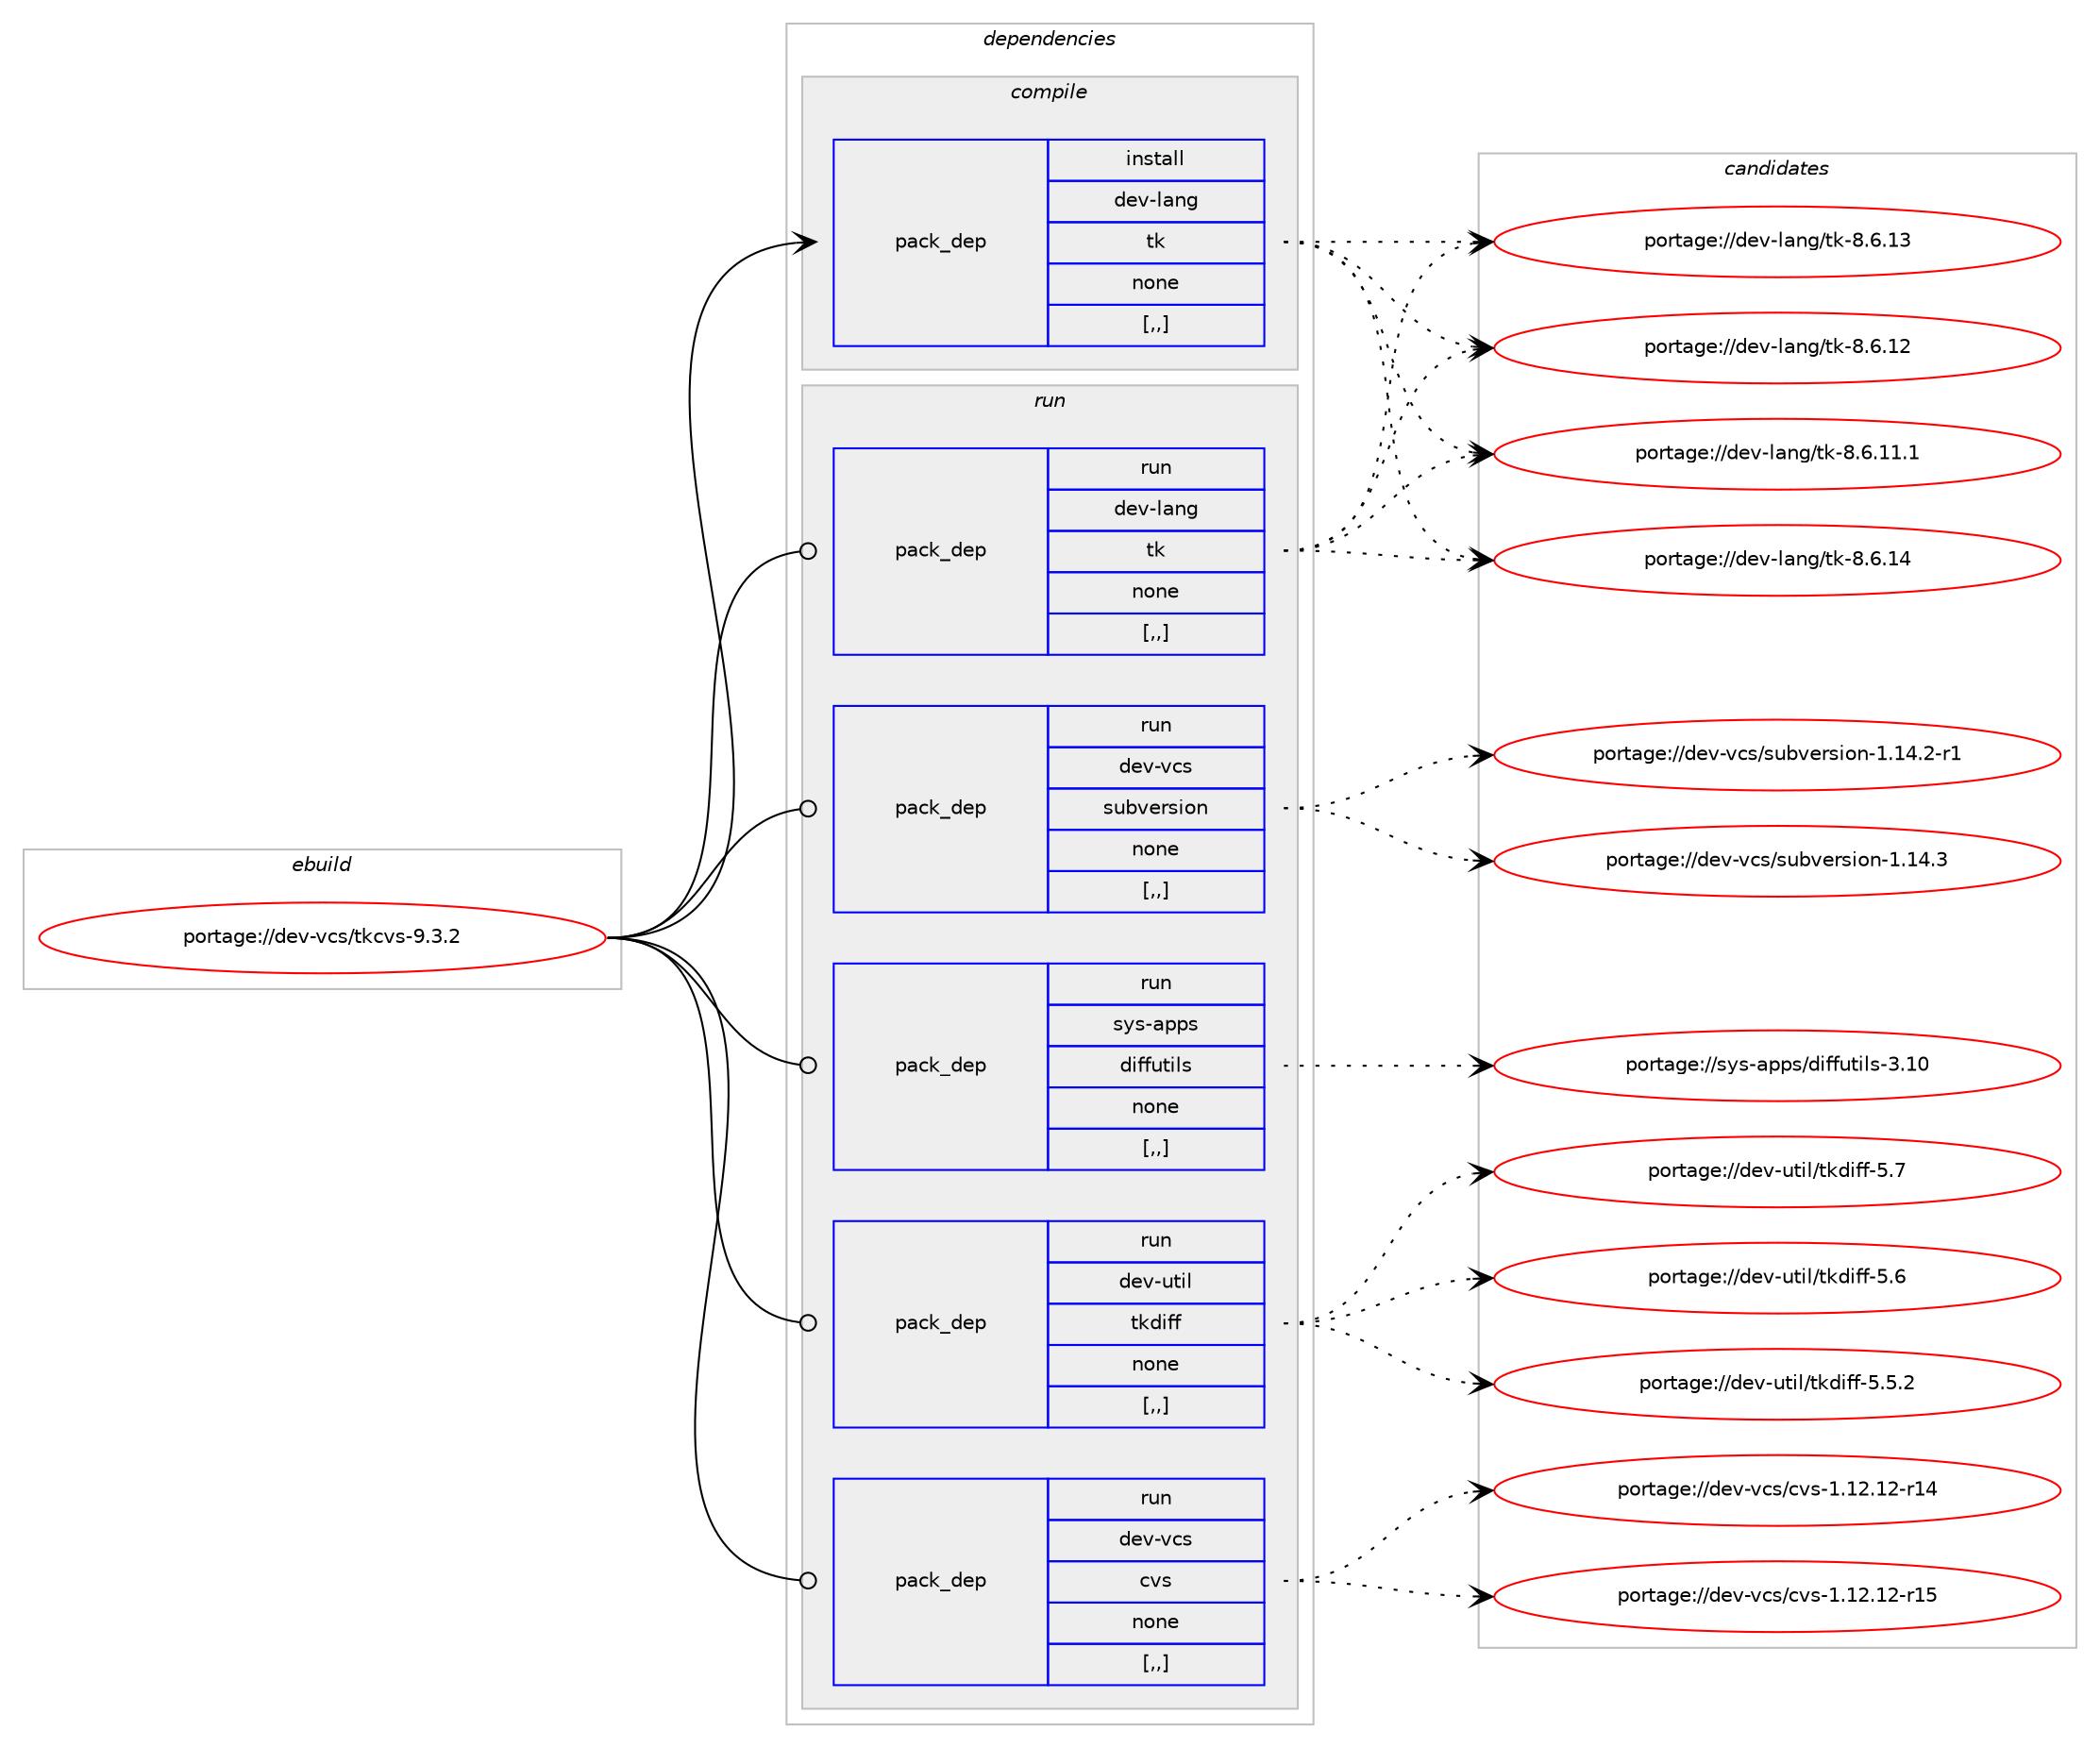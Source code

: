 digraph prolog {

# *************
# Graph options
# *************

newrank=true;
concentrate=true;
compound=true;
graph [rankdir=LR,fontname=Helvetica,fontsize=10,ranksep=1.5];#, ranksep=2.5, nodesep=0.2];
edge  [arrowhead=vee];
node  [fontname=Helvetica,fontsize=10];

# **********
# The ebuild
# **********

subgraph cluster_leftcol {
color=gray;
label=<<i>ebuild</i>>;
id [label="portage://dev-vcs/tkcvs-9.3.2", color=red, width=4, href="../dev-vcs/tkcvs-9.3.2.svg"];
}

# ****************
# The dependencies
# ****************

subgraph cluster_midcol {
color=gray;
label=<<i>dependencies</i>>;
subgraph cluster_compile {
fillcolor="#eeeeee";
style=filled;
label=<<i>compile</i>>;
subgraph pack521011 {
dependency720204 [label=<<TABLE BORDER="0" CELLBORDER="1" CELLSPACING="0" CELLPADDING="4" WIDTH="220"><TR><TD ROWSPAN="6" CELLPADDING="30">pack_dep</TD></TR><TR><TD WIDTH="110">install</TD></TR><TR><TD>dev-lang</TD></TR><TR><TD>tk</TD></TR><TR><TD>none</TD></TR><TR><TD>[,,]</TD></TR></TABLE>>, shape=none, color=blue];
}
id:e -> dependency720204:w [weight=20,style="solid",arrowhead="vee"];
}
subgraph cluster_compileandrun {
fillcolor="#eeeeee";
style=filled;
label=<<i>compile and run</i>>;
}
subgraph cluster_run {
fillcolor="#eeeeee";
style=filled;
label=<<i>run</i>>;
subgraph pack521012 {
dependency720205 [label=<<TABLE BORDER="0" CELLBORDER="1" CELLSPACING="0" CELLPADDING="4" WIDTH="220"><TR><TD ROWSPAN="6" CELLPADDING="30">pack_dep</TD></TR><TR><TD WIDTH="110">run</TD></TR><TR><TD>dev-lang</TD></TR><TR><TD>tk</TD></TR><TR><TD>none</TD></TR><TR><TD>[,,]</TD></TR></TABLE>>, shape=none, color=blue];
}
id:e -> dependency720205:w [weight=20,style="solid",arrowhead="odot"];
subgraph pack521013 {
dependency720206 [label=<<TABLE BORDER="0" CELLBORDER="1" CELLSPACING="0" CELLPADDING="4" WIDTH="220"><TR><TD ROWSPAN="6" CELLPADDING="30">pack_dep</TD></TR><TR><TD WIDTH="110">run</TD></TR><TR><TD>dev-util</TD></TR><TR><TD>tkdiff</TD></TR><TR><TD>none</TD></TR><TR><TD>[,,]</TD></TR></TABLE>>, shape=none, color=blue];
}
id:e -> dependency720206:w [weight=20,style="solid",arrowhead="odot"];
subgraph pack521014 {
dependency720207 [label=<<TABLE BORDER="0" CELLBORDER="1" CELLSPACING="0" CELLPADDING="4" WIDTH="220"><TR><TD ROWSPAN="6" CELLPADDING="30">pack_dep</TD></TR><TR><TD WIDTH="110">run</TD></TR><TR><TD>dev-vcs</TD></TR><TR><TD>cvs</TD></TR><TR><TD>none</TD></TR><TR><TD>[,,]</TD></TR></TABLE>>, shape=none, color=blue];
}
id:e -> dependency720207:w [weight=20,style="solid",arrowhead="odot"];
subgraph pack521015 {
dependency720208 [label=<<TABLE BORDER="0" CELLBORDER="1" CELLSPACING="0" CELLPADDING="4" WIDTH="220"><TR><TD ROWSPAN="6" CELLPADDING="30">pack_dep</TD></TR><TR><TD WIDTH="110">run</TD></TR><TR><TD>dev-vcs</TD></TR><TR><TD>subversion</TD></TR><TR><TD>none</TD></TR><TR><TD>[,,]</TD></TR></TABLE>>, shape=none, color=blue];
}
id:e -> dependency720208:w [weight=20,style="solid",arrowhead="odot"];
subgraph pack521016 {
dependency720209 [label=<<TABLE BORDER="0" CELLBORDER="1" CELLSPACING="0" CELLPADDING="4" WIDTH="220"><TR><TD ROWSPAN="6" CELLPADDING="30">pack_dep</TD></TR><TR><TD WIDTH="110">run</TD></TR><TR><TD>sys-apps</TD></TR><TR><TD>diffutils</TD></TR><TR><TD>none</TD></TR><TR><TD>[,,]</TD></TR></TABLE>>, shape=none, color=blue];
}
id:e -> dependency720209:w [weight=20,style="solid",arrowhead="odot"];
}
}

# **************
# The candidates
# **************

subgraph cluster_choices {
rank=same;
color=gray;
label=<<i>candidates</i>>;

subgraph choice521011 {
color=black;
nodesep=1;
choice10010111845108971101034711610745564654464952 [label="portage://dev-lang/tk-8.6.14", color=red, width=4,href="../dev-lang/tk-8.6.14.svg"];
choice10010111845108971101034711610745564654464951 [label="portage://dev-lang/tk-8.6.13", color=red, width=4,href="../dev-lang/tk-8.6.13.svg"];
choice10010111845108971101034711610745564654464950 [label="portage://dev-lang/tk-8.6.12", color=red, width=4,href="../dev-lang/tk-8.6.12.svg"];
choice100101118451089711010347116107455646544649494649 [label="portage://dev-lang/tk-8.6.11.1", color=red, width=4,href="../dev-lang/tk-8.6.11.1.svg"];
dependency720204:e -> choice10010111845108971101034711610745564654464952:w [style=dotted,weight="100"];
dependency720204:e -> choice10010111845108971101034711610745564654464951:w [style=dotted,weight="100"];
dependency720204:e -> choice10010111845108971101034711610745564654464950:w [style=dotted,weight="100"];
dependency720204:e -> choice100101118451089711010347116107455646544649494649:w [style=dotted,weight="100"];
}
subgraph choice521012 {
color=black;
nodesep=1;
choice10010111845108971101034711610745564654464952 [label="portage://dev-lang/tk-8.6.14", color=red, width=4,href="../dev-lang/tk-8.6.14.svg"];
choice10010111845108971101034711610745564654464951 [label="portage://dev-lang/tk-8.6.13", color=red, width=4,href="../dev-lang/tk-8.6.13.svg"];
choice10010111845108971101034711610745564654464950 [label="portage://dev-lang/tk-8.6.12", color=red, width=4,href="../dev-lang/tk-8.6.12.svg"];
choice100101118451089711010347116107455646544649494649 [label="portage://dev-lang/tk-8.6.11.1", color=red, width=4,href="../dev-lang/tk-8.6.11.1.svg"];
dependency720205:e -> choice10010111845108971101034711610745564654464952:w [style=dotted,weight="100"];
dependency720205:e -> choice10010111845108971101034711610745564654464951:w [style=dotted,weight="100"];
dependency720205:e -> choice10010111845108971101034711610745564654464950:w [style=dotted,weight="100"];
dependency720205:e -> choice100101118451089711010347116107455646544649494649:w [style=dotted,weight="100"];
}
subgraph choice521013 {
color=black;
nodesep=1;
choice100101118451171161051084711610710010510210245534655 [label="portage://dev-util/tkdiff-5.7", color=red, width=4,href="../dev-util/tkdiff-5.7.svg"];
choice100101118451171161051084711610710010510210245534654 [label="portage://dev-util/tkdiff-5.6", color=red, width=4,href="../dev-util/tkdiff-5.6.svg"];
choice1001011184511711610510847116107100105102102455346534650 [label="portage://dev-util/tkdiff-5.5.2", color=red, width=4,href="../dev-util/tkdiff-5.5.2.svg"];
dependency720206:e -> choice100101118451171161051084711610710010510210245534655:w [style=dotted,weight="100"];
dependency720206:e -> choice100101118451171161051084711610710010510210245534654:w [style=dotted,weight="100"];
dependency720206:e -> choice1001011184511711610510847116107100105102102455346534650:w [style=dotted,weight="100"];
}
subgraph choice521014 {
color=black;
nodesep=1;
choice100101118451189911547991181154549464950464950451144953 [label="portage://dev-vcs/cvs-1.12.12-r15", color=red, width=4,href="../dev-vcs/cvs-1.12.12-r15.svg"];
choice100101118451189911547991181154549464950464950451144952 [label="portage://dev-vcs/cvs-1.12.12-r14", color=red, width=4,href="../dev-vcs/cvs-1.12.12-r14.svg"];
dependency720207:e -> choice100101118451189911547991181154549464950464950451144953:w [style=dotted,weight="100"];
dependency720207:e -> choice100101118451189911547991181154549464950464950451144952:w [style=dotted,weight="100"];
}
subgraph choice521015 {
color=black;
nodesep=1;
choice1001011184511899115471151179811810111411510511111045494649524651 [label="portage://dev-vcs/subversion-1.14.3", color=red, width=4,href="../dev-vcs/subversion-1.14.3.svg"];
choice10010111845118991154711511798118101114115105111110454946495246504511449 [label="portage://dev-vcs/subversion-1.14.2-r1", color=red, width=4,href="../dev-vcs/subversion-1.14.2-r1.svg"];
dependency720208:e -> choice1001011184511899115471151179811810111411510511111045494649524651:w [style=dotted,weight="100"];
dependency720208:e -> choice10010111845118991154711511798118101114115105111110454946495246504511449:w [style=dotted,weight="100"];
}
subgraph choice521016 {
color=black;
nodesep=1;
choice1151211154597112112115471001051021021171161051081154551464948 [label="portage://sys-apps/diffutils-3.10", color=red, width=4,href="../sys-apps/diffutils-3.10.svg"];
dependency720209:e -> choice1151211154597112112115471001051021021171161051081154551464948:w [style=dotted,weight="100"];
}
}

}
